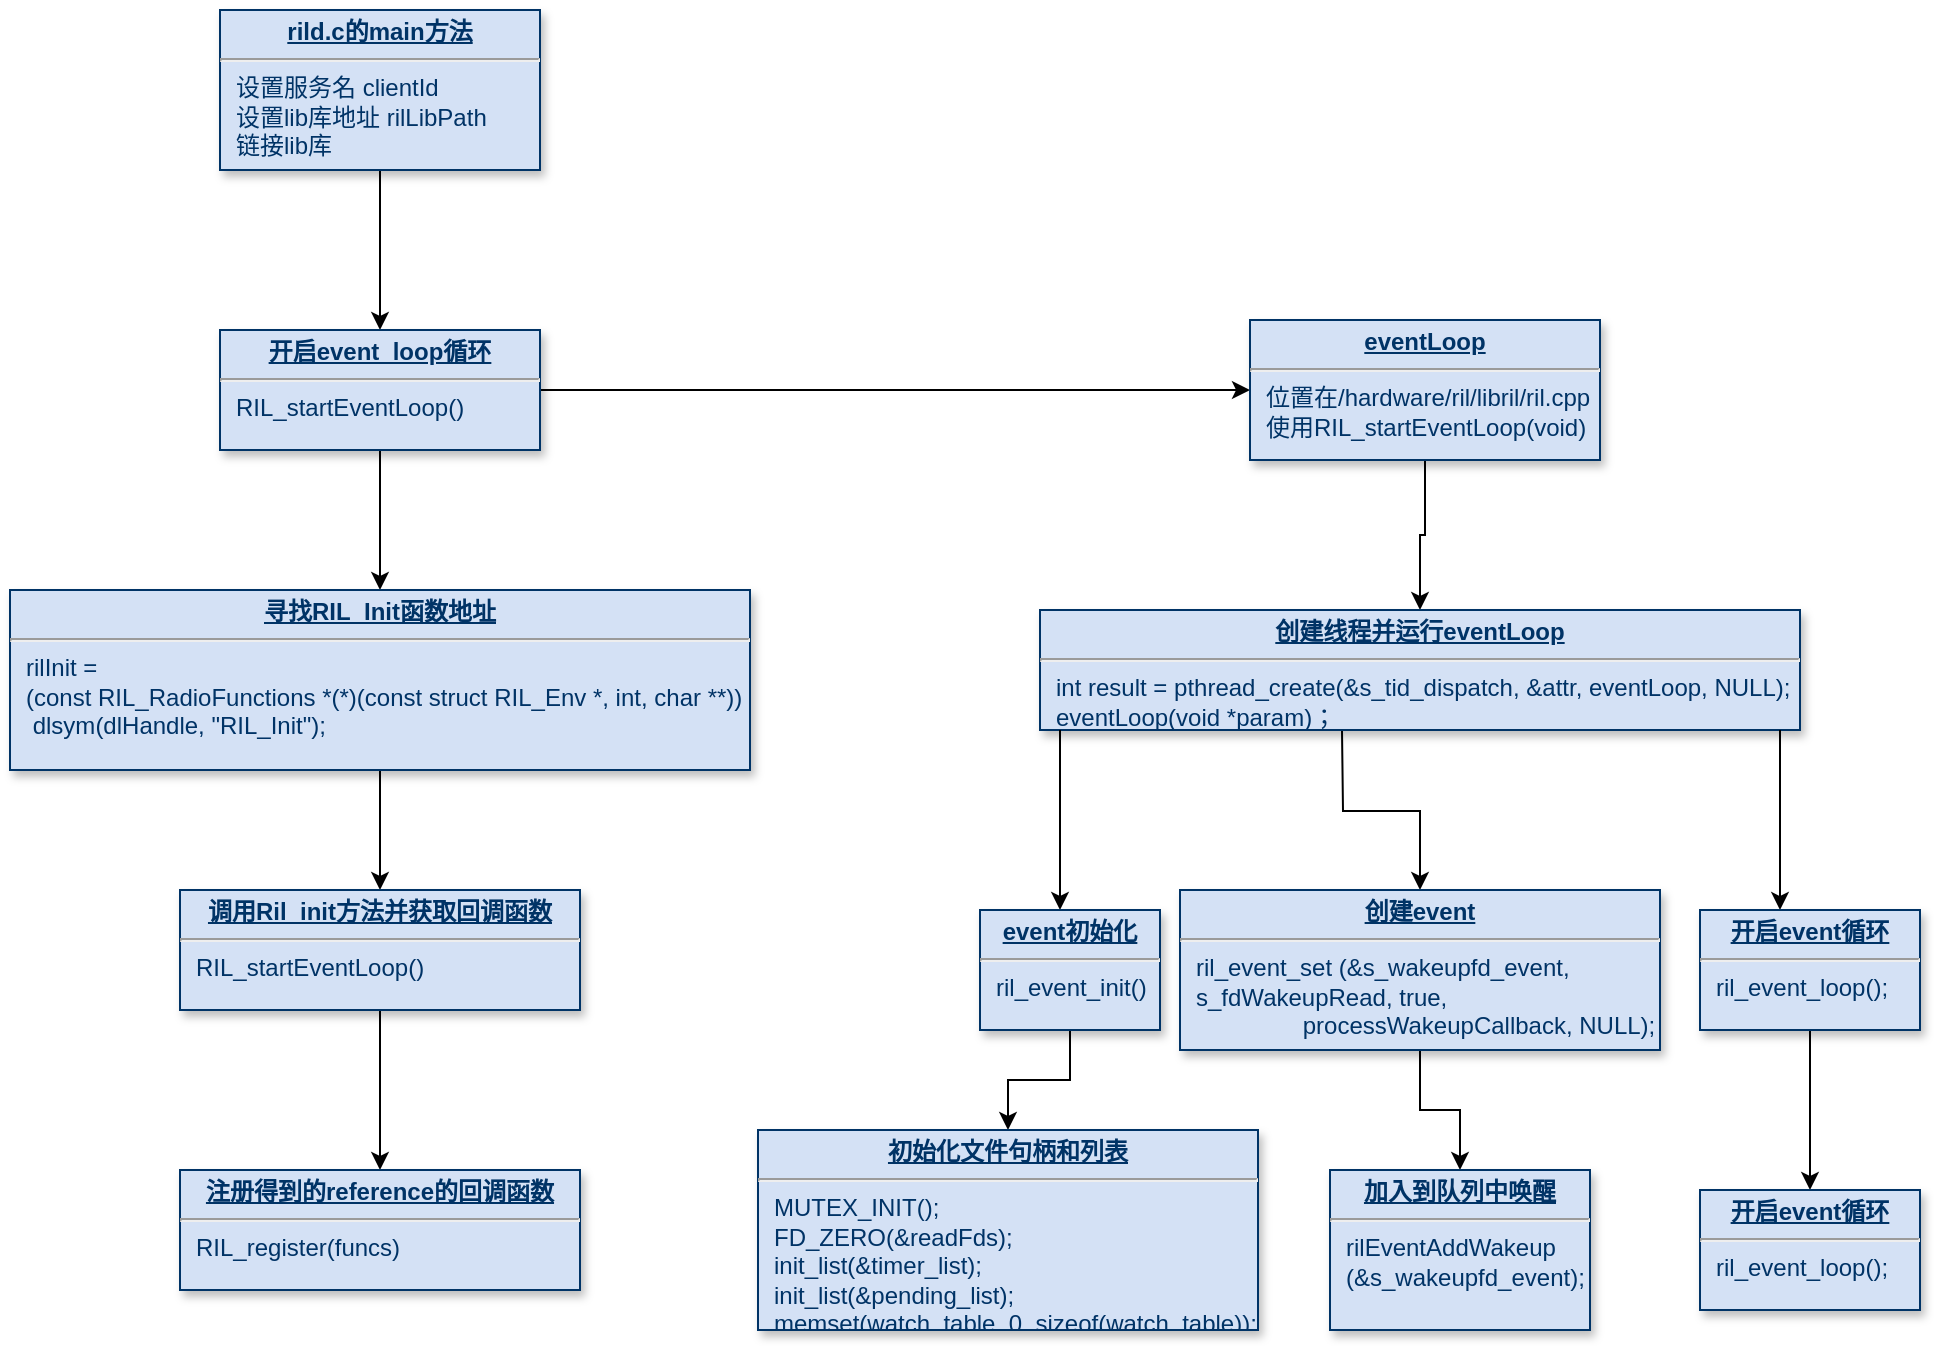 <mxfile version="15.7.4" type="github">
  <diagram name="Page-1" id="efa7a0a1-bf9b-a30e-e6df-94a7791c09e9">
    <mxGraphModel dx="1422" dy="762" grid="1" gridSize="10" guides="1" tooltips="1" connect="1" arrows="1" fold="1" page="1" pageScale="1" pageWidth="3300" pageHeight="4681" background="none" math="0" shadow="0">
      <root>
        <mxCell id="0" />
        <mxCell id="1" parent="0" />
        <mxCell id="EKuOJ4cv29JxxuzC1nA7-30" value="" style="edgeStyle=orthogonalEdgeStyle;rounded=0;orthogonalLoop=1;jettySize=auto;html=1;" edge="1" parent="1" source="29" target="EKuOJ4cv29JxxuzC1nA7-29">
          <mxGeometry relative="1" as="geometry" />
        </mxCell>
        <mxCell id="29" value="&lt;p style=&quot;margin: 4px 0px 0px ; text-align: center&quot;&gt;&lt;b&gt;&lt;u&gt;rild.c的main方法&lt;/u&gt;&lt;/b&gt;&lt;br&gt;&lt;/p&gt;&lt;hr&gt;&lt;p style=&quot;margin: 0px ; margin-left: 8px&quot;&gt;设置服务名 clientId&lt;/p&gt;&lt;p style=&quot;margin: 0px ; margin-left: 8px&quot;&gt;设置lib库地址 rilLibPath&lt;br&gt;&lt;/p&gt;&lt;p style=&quot;margin: 0px ; margin-left: 8px&quot;&gt;链接lib库&lt;br&gt;&lt;/p&gt;" style="verticalAlign=top;align=left;overflow=fill;fontSize=12;fontFamily=Helvetica;html=1;strokeColor=#003366;shadow=1;fillColor=#D4E1F5;fontColor=#003366" parent="1" vertex="1">
          <mxGeometry x="720" y="70" width="160" height="80" as="geometry" />
        </mxCell>
        <mxCell id="EKuOJ4cv29JxxuzC1nA7-32" value="" style="edgeStyle=orthogonalEdgeStyle;rounded=0;orthogonalLoop=1;jettySize=auto;html=1;" edge="1" parent="1" source="EKuOJ4cv29JxxuzC1nA7-29" target="EKuOJ4cv29JxxuzC1nA7-31">
          <mxGeometry relative="1" as="geometry" />
        </mxCell>
        <mxCell id="EKuOJ4cv29JxxuzC1nA7-38" value="" style="edgeStyle=orthogonalEdgeStyle;rounded=0;orthogonalLoop=1;jettySize=auto;html=1;" edge="1" parent="1" source="EKuOJ4cv29JxxuzC1nA7-29" target="EKuOJ4cv29JxxuzC1nA7-37">
          <mxGeometry relative="1" as="geometry" />
        </mxCell>
        <mxCell id="EKuOJ4cv29JxxuzC1nA7-29" value="&lt;p style=&quot;margin: 4px 0px 0px ; text-align: center&quot;&gt;&lt;b&gt;&lt;u&gt;开启event_loop循环&lt;/u&gt;&lt;/b&gt;&lt;br&gt;&lt;/p&gt;&lt;hr&gt;&lt;p style=&quot;margin: 0px ; margin-left: 8px&quot;&gt;RIL_startEventLoop()&lt;br&gt;&lt;/p&gt;" style="verticalAlign=top;align=left;overflow=fill;fontSize=12;fontFamily=Helvetica;html=1;strokeColor=#003366;shadow=1;fillColor=#D4E1F5;fontColor=#003366" vertex="1" parent="1">
          <mxGeometry x="720" y="230" width="160" height="60" as="geometry" />
        </mxCell>
        <mxCell id="EKuOJ4cv29JxxuzC1nA7-34" value="" style="edgeStyle=orthogonalEdgeStyle;rounded=0;orthogonalLoop=1;jettySize=auto;html=1;" edge="1" parent="1" source="EKuOJ4cv29JxxuzC1nA7-31" target="EKuOJ4cv29JxxuzC1nA7-33">
          <mxGeometry relative="1" as="geometry" />
        </mxCell>
        <mxCell id="EKuOJ4cv29JxxuzC1nA7-31" value="&lt;p style=&quot;margin: 4px 0px 0px ; text-align: center&quot;&gt;&lt;b&gt;&lt;u&gt;寻找RIL_Init函数地址&lt;/u&gt;&lt;/b&gt;&lt;br&gt;&lt;/p&gt;&lt;hr&gt;&lt;p style=&quot;margin: 0px ; margin-left: 8px&quot;&gt;rilInit =&lt;/p&gt;&lt;p style=&quot;margin: 0px ; margin-left: 8px&quot;&gt;(const RIL_Radio&lt;span&gt;Functions&amp;nbsp;&lt;/span&gt;&lt;span&gt;*(*)(const&amp;nbsp;&lt;/span&gt;&lt;span&gt;struct RIL_Env *,&amp;nbsp;&lt;/span&gt;&lt;span&gt;int, char **))&lt;/span&gt;&lt;/p&gt;&lt;p style=&quot;margin: 0px ; margin-left: 8px&quot;&gt;&amp;nbsp;&lt;span&gt;dlsym&lt;/span&gt;&lt;span&gt;(dlHandle, &quot;RIL_Init&quot;);&lt;/span&gt;&lt;/p&gt;" style="verticalAlign=top;align=left;overflow=fill;fontSize=12;fontFamily=Helvetica;html=1;strokeColor=#003366;shadow=1;fillColor=#D4E1F5;fontColor=#003366" vertex="1" parent="1">
          <mxGeometry x="615" y="360" width="370" height="90" as="geometry" />
        </mxCell>
        <mxCell id="EKuOJ4cv29JxxuzC1nA7-36" value="" style="edgeStyle=orthogonalEdgeStyle;rounded=0;orthogonalLoop=1;jettySize=auto;html=1;" edge="1" parent="1" source="EKuOJ4cv29JxxuzC1nA7-33" target="EKuOJ4cv29JxxuzC1nA7-35">
          <mxGeometry relative="1" as="geometry" />
        </mxCell>
        <mxCell id="EKuOJ4cv29JxxuzC1nA7-33" value="&lt;p style=&quot;margin: 4px 0px 0px ; text-align: center&quot;&gt;&lt;b&gt;&lt;u&gt;调用Ril_init方法并获取回调函数&lt;/u&gt;&lt;/b&gt;&lt;br&gt;&lt;/p&gt;&lt;hr&gt;&lt;p style=&quot;margin: 0px ; margin-left: 8px&quot;&gt;RIL_startEventLoop()&lt;br&gt;&lt;/p&gt;" style="verticalAlign=top;align=left;overflow=fill;fontSize=12;fontFamily=Helvetica;html=1;strokeColor=#003366;shadow=1;fillColor=#D4E1F5;fontColor=#003366" vertex="1" parent="1">
          <mxGeometry x="700" y="510" width="200" height="60" as="geometry" />
        </mxCell>
        <mxCell id="EKuOJ4cv29JxxuzC1nA7-35" value="&lt;p style=&quot;margin: 4px 0px 0px ; text-align: center&quot;&gt;&lt;b&gt;&lt;u&gt;注册得到的reference的回调函数&lt;/u&gt;&lt;/b&gt;&lt;br&gt;&lt;/p&gt;&lt;hr&gt;&lt;p style=&quot;margin: 0px ; margin-left: 8px&quot;&gt;RIL_register(funcs)&lt;br&gt;&lt;/p&gt;" style="verticalAlign=top;align=left;overflow=fill;fontSize=12;fontFamily=Helvetica;html=1;strokeColor=#003366;shadow=1;fillColor=#D4E1F5;fontColor=#003366" vertex="1" parent="1">
          <mxGeometry x="700" y="650" width="200" height="60" as="geometry" />
        </mxCell>
        <mxCell id="EKuOJ4cv29JxxuzC1nA7-42" value="" style="edgeStyle=orthogonalEdgeStyle;rounded=0;orthogonalLoop=1;jettySize=auto;html=1;" edge="1" parent="1" source="EKuOJ4cv29JxxuzC1nA7-37" target="EKuOJ4cv29JxxuzC1nA7-41">
          <mxGeometry relative="1" as="geometry" />
        </mxCell>
        <mxCell id="EKuOJ4cv29JxxuzC1nA7-37" value="&lt;p style=&quot;margin: 4px 0px 0px ; text-align: center&quot;&gt;&lt;b&gt;&lt;u&gt;eventLoop&lt;/u&gt;&lt;/b&gt;&lt;br&gt;&lt;/p&gt;&lt;hr&gt;&lt;p style=&quot;margin: 0px ; margin-left: 8px&quot;&gt;位置在/hardware/ril/libril/ril.cpp&lt;br&gt;&lt;/p&gt;&lt;p style=&quot;margin: 0px ; margin-left: 8px&quot;&gt;使用RIL_startEventLoop(void)&lt;br&gt;&lt;/p&gt;" style="verticalAlign=top;align=left;overflow=fill;fontSize=12;fontFamily=Helvetica;html=1;strokeColor=#003366;shadow=1;fillColor=#D4E1F5;fontColor=#003366" vertex="1" parent="1">
          <mxGeometry x="1235" y="225" width="175" height="70" as="geometry" />
        </mxCell>
        <mxCell id="EKuOJ4cv29JxxuzC1nA7-44" value="" style="edgeStyle=orthogonalEdgeStyle;rounded=0;orthogonalLoop=1;jettySize=auto;html=1;" edge="1" parent="1" target="EKuOJ4cv29JxxuzC1nA7-43">
          <mxGeometry relative="1" as="geometry">
            <mxPoint x="1281" y="430" as="sourcePoint" />
          </mxGeometry>
        </mxCell>
        <mxCell id="EKuOJ4cv29JxxuzC1nA7-41" value="&lt;p style=&quot;margin: 4px 0px 0px ; text-align: center&quot;&gt;&lt;b&gt;&lt;u&gt;创建线程并运行eventLoop&lt;/u&gt;&lt;/b&gt;&lt;br&gt;&lt;/p&gt;&lt;hr&gt;&lt;p style=&quot;margin: 0px ; margin-left: 8px&quot;&gt;int result = pthread_create(&amp;amp;s_tid_dispatch, &amp;amp;attr, eventLoop, NULL);&lt;br&gt;&lt;/p&gt;&lt;p style=&quot;margin: 0px ; margin-left: 8px&quot;&gt;eventLoop(void *param)；&lt;br&gt;&lt;/p&gt;" style="verticalAlign=top;align=left;overflow=fill;fontSize=12;fontFamily=Helvetica;html=1;strokeColor=#003366;shadow=1;fillColor=#D4E1F5;fontColor=#003366" vertex="1" parent="1">
          <mxGeometry x="1130" y="370" width="380" height="60" as="geometry" />
        </mxCell>
        <mxCell id="EKuOJ4cv29JxxuzC1nA7-52" value="" style="edgeStyle=orthogonalEdgeStyle;rounded=0;orthogonalLoop=1;jettySize=auto;html=1;" edge="1" parent="1" source="EKuOJ4cv29JxxuzC1nA7-43" target="EKuOJ4cv29JxxuzC1nA7-51">
          <mxGeometry relative="1" as="geometry" />
        </mxCell>
        <mxCell id="EKuOJ4cv29JxxuzC1nA7-43" value="&lt;p style=&quot;margin: 4px 0px 0px ; text-align: center&quot;&gt;&lt;b&gt;&lt;u&gt;创建event&lt;/u&gt;&lt;/b&gt;&lt;br&gt;&lt;/p&gt;&lt;hr&gt;&lt;p style=&quot;margin: 0px ; margin-left: 8px&quot;&gt;ril_event_set (&amp;amp;s_wakeupfd_event,&amp;nbsp;&lt;/p&gt;&lt;p style=&quot;margin: 0px ; margin-left: 8px&quot;&gt;s_fdWakeupRead, true,&lt;/p&gt;&lt;p style=&quot;margin: 0px ; margin-left: 8px&quot;&gt;&amp;nbsp; &amp;nbsp; &amp;nbsp; &amp;nbsp; &amp;nbsp; &amp;nbsp; &amp;nbsp; &amp;nbsp; processWakeupCallback, NULL);&lt;/p&gt;" style="verticalAlign=top;align=left;overflow=fill;fontSize=12;fontFamily=Helvetica;html=1;strokeColor=#003366;shadow=1;fillColor=#D4E1F5;fontColor=#003366" vertex="1" parent="1">
          <mxGeometry x="1200" y="510" width="240" height="80" as="geometry" />
        </mxCell>
        <mxCell id="EKuOJ4cv29JxxuzC1nA7-45" value="" style="endArrow=classic;html=1;rounded=0;" edge="1" parent="1">
          <mxGeometry width="50" height="50" relative="1" as="geometry">
            <mxPoint x="1140" y="430" as="sourcePoint" />
            <mxPoint x="1140" y="520" as="targetPoint" />
          </mxGeometry>
        </mxCell>
        <mxCell id="EKuOJ4cv29JxxuzC1nA7-50" value="" style="edgeStyle=orthogonalEdgeStyle;rounded=0;orthogonalLoop=1;jettySize=auto;html=1;" edge="1" parent="1" source="EKuOJ4cv29JxxuzC1nA7-46" target="EKuOJ4cv29JxxuzC1nA7-49">
          <mxGeometry relative="1" as="geometry" />
        </mxCell>
        <mxCell id="EKuOJ4cv29JxxuzC1nA7-46" value="&lt;p style=&quot;margin: 4px 0px 0px ; text-align: center&quot;&gt;&lt;b&gt;&lt;u&gt;event初始化&lt;/u&gt;&lt;/b&gt;&lt;br&gt;&lt;/p&gt;&lt;hr&gt;&lt;p style=&quot;margin: 0px ; margin-left: 8px&quot;&gt;ril_event_init()&lt;br&gt;&lt;/p&gt;" style="verticalAlign=top;align=left;overflow=fill;fontSize=12;fontFamily=Helvetica;html=1;strokeColor=#003366;shadow=1;fillColor=#D4E1F5;fontColor=#003366" vertex="1" parent="1">
          <mxGeometry x="1100" y="520" width="90" height="60" as="geometry" />
        </mxCell>
        <mxCell id="EKuOJ4cv29JxxuzC1nA7-49" value="&lt;p style=&quot;margin: 4px 0px 0px ; text-align: center&quot;&gt;&lt;b&gt;&lt;u&gt;初始化文件句柄和列表&lt;/u&gt;&lt;/b&gt;&lt;br&gt;&lt;/p&gt;&lt;hr&gt;&lt;p style=&quot;margin: 0px ; margin-left: 8px&quot;&gt;MUTEX_INIT();&lt;/p&gt;&lt;p style=&quot;margin: 0px ; margin-left: 8px&quot;&gt;FD_ZERO(&amp;amp;readFds);&lt;/p&gt;&lt;p style=&quot;margin: 0px ; margin-left: 8px&quot;&gt;init_list(&amp;amp;timer_list);&lt;/p&gt;&lt;p style=&quot;margin: 0px ; margin-left: 8px&quot;&gt;init_list(&amp;amp;pending_list);&lt;/p&gt;&lt;p style=&quot;margin: 0px ; margin-left: 8px&quot;&gt;memset(watch_table, 0, sizeof(watch_table));&lt;/p&gt;" style="verticalAlign=top;align=left;overflow=fill;fontSize=12;fontFamily=Helvetica;html=1;strokeColor=#003366;shadow=1;fillColor=#D4E1F5;fontColor=#003366" vertex="1" parent="1">
          <mxGeometry x="989" y="630" width="250" height="100" as="geometry" />
        </mxCell>
        <mxCell id="EKuOJ4cv29JxxuzC1nA7-51" value="&lt;p style=&quot;margin: 4px 0px 0px ; text-align: center&quot;&gt;&lt;b&gt;&lt;u&gt;加入到队列中唤醒&lt;/u&gt;&lt;/b&gt;&lt;br&gt;&lt;/p&gt;&lt;hr&gt;&lt;p style=&quot;margin: 0px ; margin-left: 8px&quot;&gt;rilEventAddWakeup&amp;nbsp;&lt;/p&gt;&lt;p style=&quot;margin: 0px ; margin-left: 8px&quot;&gt;(&amp;amp;s_wakeupfd_event);&lt;br&gt;&lt;/p&gt;" style="verticalAlign=top;align=left;overflow=fill;fontSize=12;fontFamily=Helvetica;html=1;strokeColor=#003366;shadow=1;fillColor=#D4E1F5;fontColor=#003366" vertex="1" parent="1">
          <mxGeometry x="1275" y="650" width="130" height="80" as="geometry" />
        </mxCell>
        <mxCell id="EKuOJ4cv29JxxuzC1nA7-61" value="" style="endArrow=classic;html=1;rounded=0;" edge="1" parent="1">
          <mxGeometry width="50" height="50" relative="1" as="geometry">
            <mxPoint x="1500" y="430" as="sourcePoint" />
            <mxPoint x="1500" y="520" as="targetPoint" />
          </mxGeometry>
        </mxCell>
        <mxCell id="EKuOJ4cv29JxxuzC1nA7-65" value="" style="edgeStyle=orthogonalEdgeStyle;rounded=0;orthogonalLoop=1;jettySize=auto;html=1;" edge="1" parent="1" source="EKuOJ4cv29JxxuzC1nA7-62" target="EKuOJ4cv29JxxuzC1nA7-64">
          <mxGeometry relative="1" as="geometry" />
        </mxCell>
        <mxCell id="EKuOJ4cv29JxxuzC1nA7-62" value="&lt;p style=&quot;margin: 4px 0px 0px ; text-align: center&quot;&gt;&lt;b&gt;&lt;u&gt;开启event循环&lt;/u&gt;&lt;/b&gt;&lt;br&gt;&lt;/p&gt;&lt;hr&gt;&lt;p style=&quot;margin: 0px ; margin-left: 8px&quot;&gt;ril_event_loop();&lt;br&gt;&lt;/p&gt;" style="verticalAlign=top;align=left;overflow=fill;fontSize=12;fontFamily=Helvetica;html=1;strokeColor=#003366;shadow=1;fillColor=#D4E1F5;fontColor=#003366" vertex="1" parent="1">
          <mxGeometry x="1460" y="520" width="110" height="60" as="geometry" />
        </mxCell>
        <mxCell id="EKuOJ4cv29JxxuzC1nA7-64" value="&lt;p style=&quot;margin: 4px 0px 0px ; text-align: center&quot;&gt;&lt;b&gt;&lt;u&gt;开启event循环&lt;/u&gt;&lt;/b&gt;&lt;br&gt;&lt;/p&gt;&lt;hr&gt;&lt;p style=&quot;margin: 0px ; margin-left: 8px&quot;&gt;ril_event_loop();&lt;br&gt;&lt;/p&gt;" style="verticalAlign=top;align=left;overflow=fill;fontSize=12;fontFamily=Helvetica;html=1;strokeColor=#003366;shadow=1;fillColor=#D4E1F5;fontColor=#003366" vertex="1" parent="1">
          <mxGeometry x="1460" y="660" width="110" height="60" as="geometry" />
        </mxCell>
      </root>
    </mxGraphModel>
  </diagram>
</mxfile>
